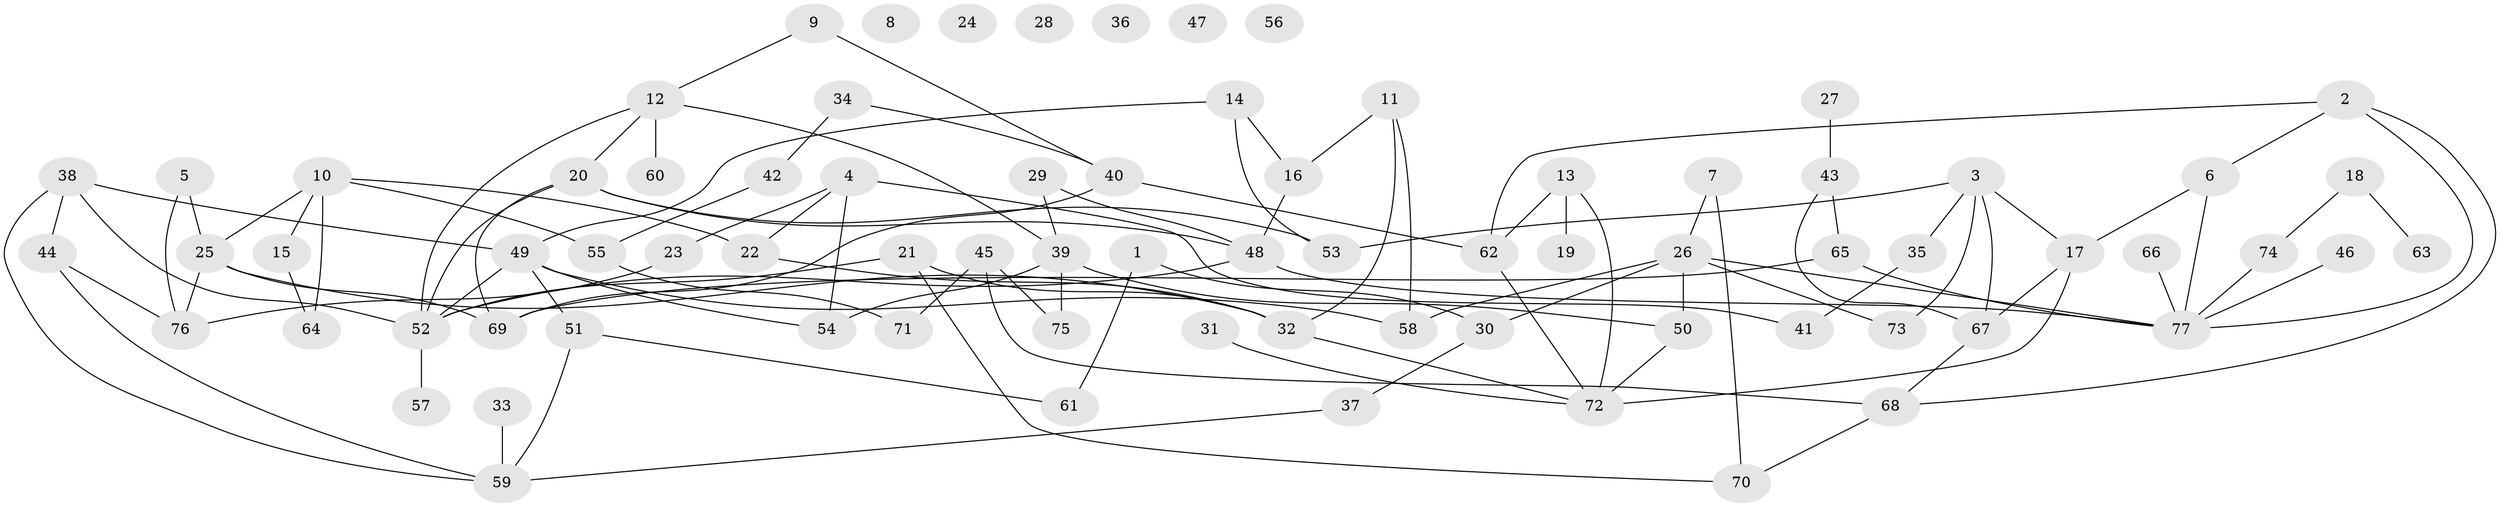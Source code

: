 // coarse degree distribution, {4: 0.21739130434782608, 0: 0.13043478260869565, 2: 0.1956521739130435, 1: 0.21739130434782608, 5: 0.06521739130434782, 7: 0.043478260869565216, 3: 0.08695652173913043, 8: 0.021739130434782608, 11: 0.021739130434782608}
// Generated by graph-tools (version 1.1) at 2025/42/03/04/25 21:42:51]
// undirected, 77 vertices, 111 edges
graph export_dot {
graph [start="1"]
  node [color=gray90,style=filled];
  1;
  2;
  3;
  4;
  5;
  6;
  7;
  8;
  9;
  10;
  11;
  12;
  13;
  14;
  15;
  16;
  17;
  18;
  19;
  20;
  21;
  22;
  23;
  24;
  25;
  26;
  27;
  28;
  29;
  30;
  31;
  32;
  33;
  34;
  35;
  36;
  37;
  38;
  39;
  40;
  41;
  42;
  43;
  44;
  45;
  46;
  47;
  48;
  49;
  50;
  51;
  52;
  53;
  54;
  55;
  56;
  57;
  58;
  59;
  60;
  61;
  62;
  63;
  64;
  65;
  66;
  67;
  68;
  69;
  70;
  71;
  72;
  73;
  74;
  75;
  76;
  77;
  1 -- 30;
  1 -- 61;
  2 -- 6;
  2 -- 62;
  2 -- 68;
  2 -- 77;
  3 -- 17;
  3 -- 35;
  3 -- 53;
  3 -- 67;
  3 -- 73;
  4 -- 22;
  4 -- 23;
  4 -- 41;
  4 -- 54;
  5 -- 25;
  5 -- 76;
  6 -- 17;
  6 -- 77;
  7 -- 26;
  7 -- 70;
  9 -- 12;
  9 -- 40;
  10 -- 15;
  10 -- 22;
  10 -- 25;
  10 -- 55;
  10 -- 64;
  11 -- 16;
  11 -- 32;
  11 -- 58;
  12 -- 20;
  12 -- 39;
  12 -- 52;
  12 -- 60;
  13 -- 19;
  13 -- 62;
  13 -- 72;
  14 -- 16;
  14 -- 49;
  14 -- 53;
  15 -- 64;
  16 -- 48;
  17 -- 67;
  17 -- 72;
  18 -- 63;
  18 -- 74;
  20 -- 48;
  20 -- 52;
  20 -- 53;
  20 -- 69;
  21 -- 32;
  21 -- 52;
  21 -- 70;
  22 -- 32;
  23 -- 76;
  25 -- 32;
  25 -- 69;
  25 -- 76;
  26 -- 30;
  26 -- 50;
  26 -- 58;
  26 -- 73;
  26 -- 77;
  27 -- 43;
  29 -- 39;
  29 -- 48;
  30 -- 37;
  31 -- 72;
  32 -- 72;
  33 -- 59;
  34 -- 40;
  34 -- 42;
  35 -- 41;
  37 -- 59;
  38 -- 44;
  38 -- 49;
  38 -- 52;
  38 -- 59;
  39 -- 50;
  39 -- 54;
  39 -- 75;
  40 -- 62;
  40 -- 69;
  42 -- 55;
  43 -- 65;
  43 -- 67;
  44 -- 59;
  44 -- 76;
  45 -- 68;
  45 -- 71;
  45 -- 75;
  46 -- 77;
  48 -- 52;
  48 -- 77;
  49 -- 51;
  49 -- 52;
  49 -- 54;
  49 -- 58;
  50 -- 72;
  51 -- 59;
  51 -- 61;
  52 -- 57;
  55 -- 71;
  62 -- 72;
  65 -- 69;
  65 -- 77;
  66 -- 77;
  67 -- 68;
  68 -- 70;
  74 -- 77;
}
